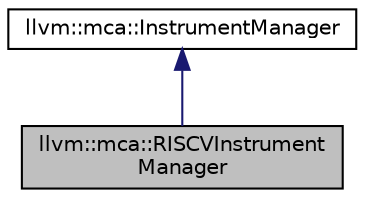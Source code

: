 digraph "llvm::mca::RISCVInstrumentManager"
{
 // LATEX_PDF_SIZE
  bgcolor="transparent";
  edge [fontname="Helvetica",fontsize="10",labelfontname="Helvetica",labelfontsize="10"];
  node [fontname="Helvetica",fontsize="10",shape=record];
  Node1 [label="llvm::mca::RISCVInstrument\lManager",height=0.2,width=0.4,color="black", fillcolor="grey75", style="filled", fontcolor="black",tooltip=" "];
  Node2 -> Node1 [dir="back",color="midnightblue",fontsize="10",style="solid",fontname="Helvetica"];
  Node2 [label="llvm::mca::InstrumentManager",height=0.2,width=0.4,color="black",URL="$classllvm_1_1mca_1_1InstrumentManager.html",tooltip="This class allows targets to optionally customize the logic that resolves scheduling class IDs."];
}
